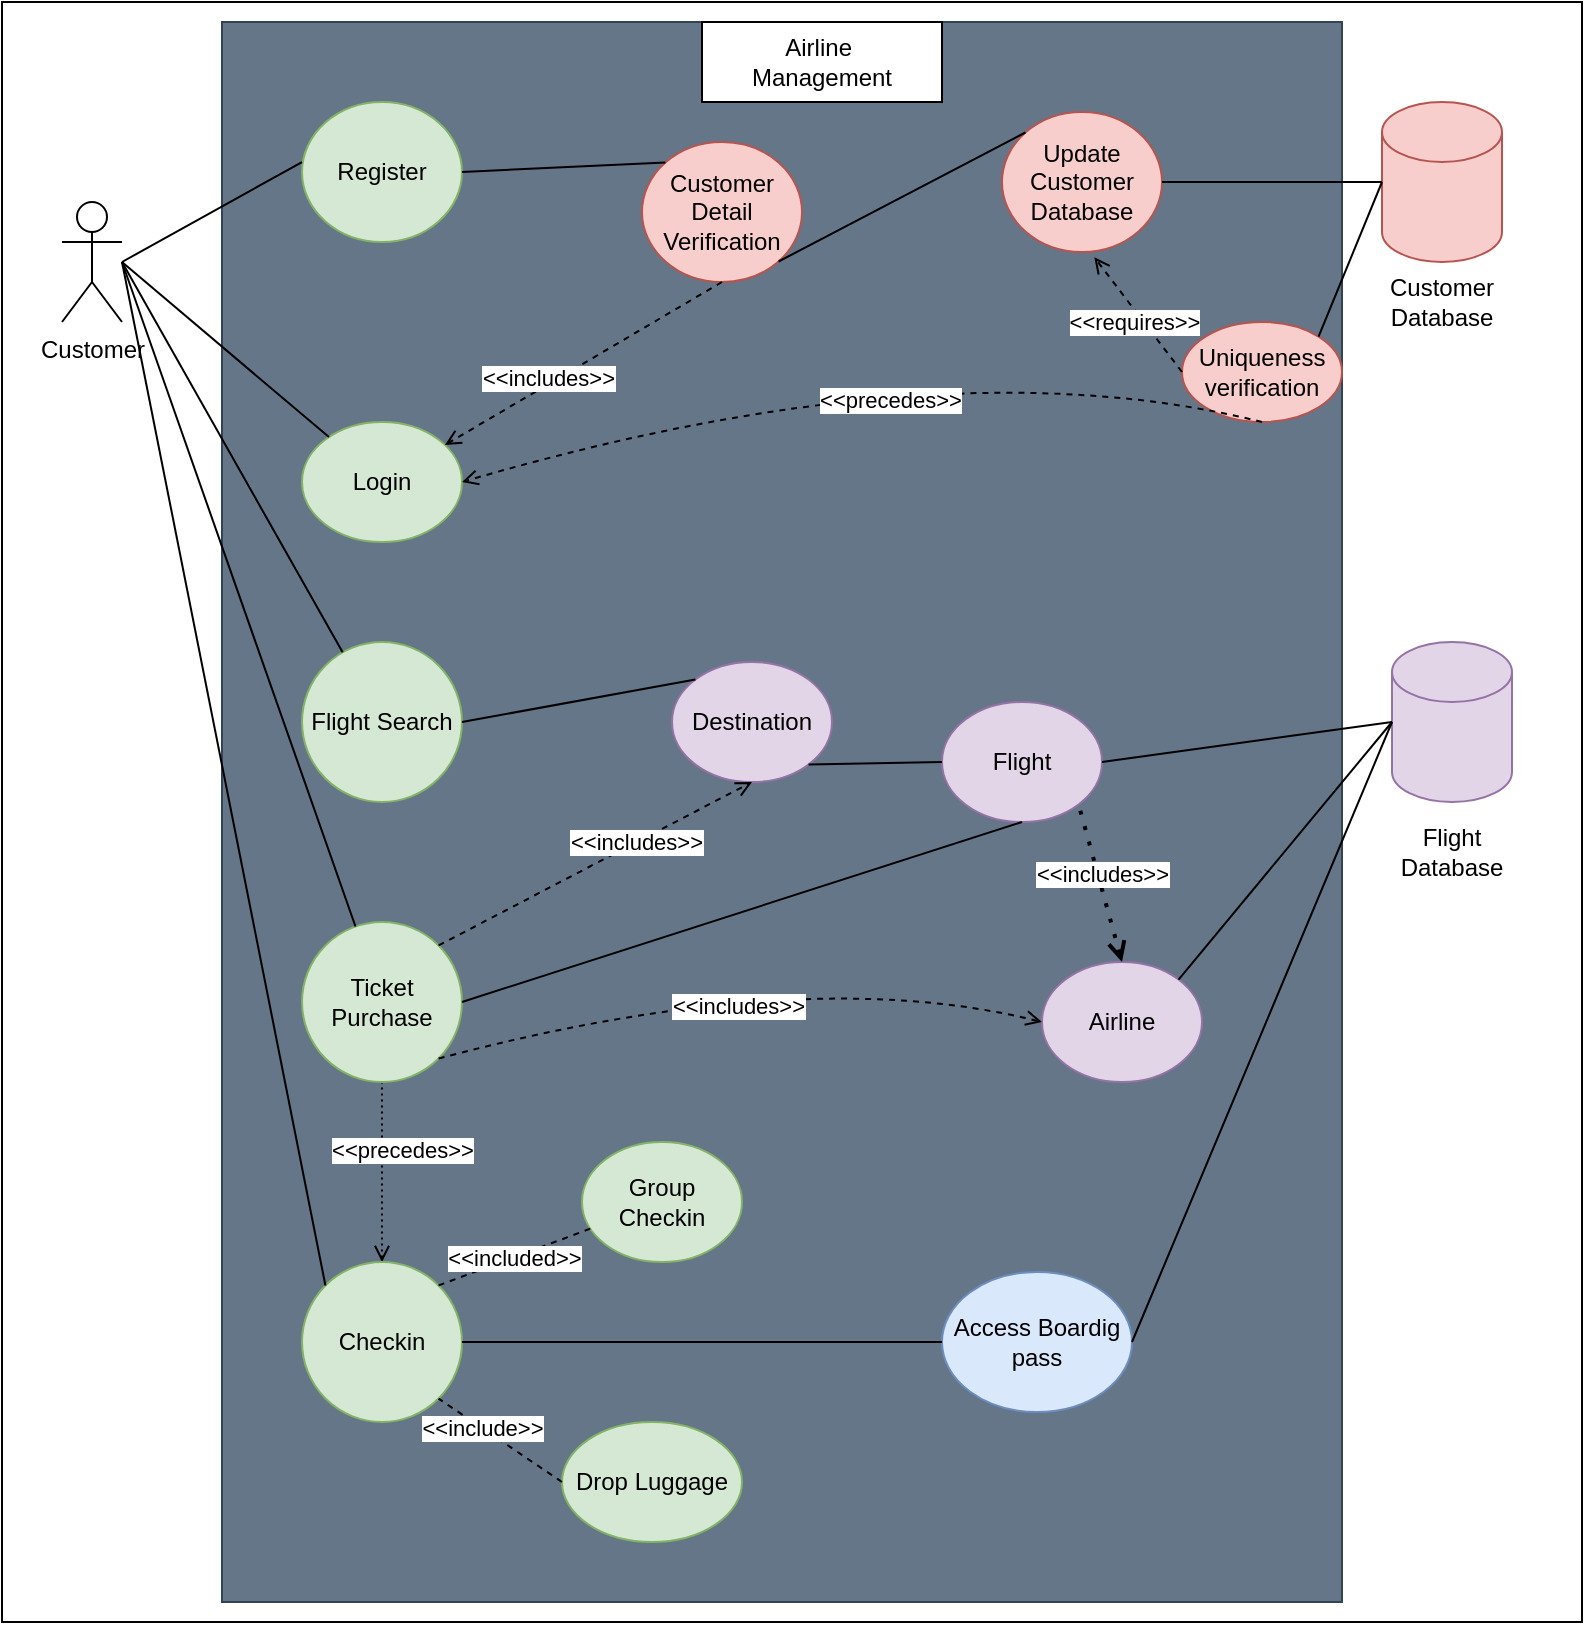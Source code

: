 <mxfile version="26.2.2">
  <diagram name="Page-1" id="nmM2ICLNHWc5m7DLxpwW">
    <mxGraphModel dx="874" dy="563" grid="1" gridSize="10" guides="1" tooltips="1" connect="1" arrows="1" fold="1" page="1" pageScale="1" pageWidth="850" pageHeight="1100" math="0" shadow="0">
      <root>
        <mxCell id="0" />
        <mxCell id="1" parent="0" />
        <mxCell id="lk6zZJpGpk3EefxU4Tmx-83" value="" style="rounded=0;whiteSpace=wrap;html=1;" parent="1" vertex="1">
          <mxGeometry x="50" width="790" height="810" as="geometry" />
        </mxCell>
        <mxCell id="lk6zZJpGpk3EefxU4Tmx-82" value="" style="rounded=0;whiteSpace=wrap;html=1;fillColor=#647687;fontColor=#ffffff;strokeColor=#314354;" parent="1" vertex="1">
          <mxGeometry x="160" y="10" width="560" height="790" as="geometry" />
        </mxCell>
        <mxCell id="lk6zZJpGpk3EefxU4Tmx-1" value="Airline&amp;nbsp;&lt;div&gt;Management&lt;/div&gt;" style="rounded=0;whiteSpace=wrap;html=1;" parent="1" vertex="1">
          <mxGeometry x="400" y="10" width="120" height="40" as="geometry" />
        </mxCell>
        <mxCell id="lk6zZJpGpk3EefxU4Tmx-2" value="Customer" style="shape=umlActor;verticalLabelPosition=bottom;verticalAlign=top;html=1;outlineConnect=0;" parent="1" vertex="1">
          <mxGeometry x="80" y="100" width="30" height="60" as="geometry" />
        </mxCell>
        <mxCell id="lk6zZJpGpk3EefxU4Tmx-3" value="Register" style="ellipse;whiteSpace=wrap;html=1;fillColor=#d5e8d4;strokeColor=#82b366;" parent="1" vertex="1">
          <mxGeometry x="200" y="50" width="80" height="70" as="geometry" />
        </mxCell>
        <mxCell id="lk6zZJpGpk3EefxU4Tmx-4" value="Login" style="ellipse;whiteSpace=wrap;html=1;fillColor=#d5e8d4;strokeColor=#82b366;" parent="1" vertex="1">
          <mxGeometry x="200" y="210" width="80" height="60" as="geometry" />
        </mxCell>
        <mxCell id="lk6zZJpGpk3EefxU4Tmx-5" value="Flight Search" style="ellipse;whiteSpace=wrap;html=1;fillColor=#d5e8d4;strokeColor=#82b366;" parent="1" vertex="1">
          <mxGeometry x="200" y="320" width="80" height="80" as="geometry" />
        </mxCell>
        <mxCell id="lk6zZJpGpk3EefxU4Tmx-77" style="edgeStyle=orthogonalEdgeStyle;rounded=0;orthogonalLoop=1;jettySize=auto;html=1;exitX=0.5;exitY=0;exitDx=0;exitDy=0;entryX=0.5;entryY=1;entryDx=0;entryDy=0;dashed=1;dashPattern=1 2;endArrow=none;startFill=0;startArrow=open;" parent="1" source="lk6zZJpGpk3EefxU4Tmx-8" target="lk6zZJpGpk3EefxU4Tmx-50" edge="1">
          <mxGeometry relative="1" as="geometry" />
        </mxCell>
        <mxCell id="lk6zZJpGpk3EefxU4Tmx-78" value="&amp;lt;&amp;lt;precedes&amp;gt;&amp;gt;" style="edgeLabel;html=1;align=center;verticalAlign=middle;resizable=0;points=[];" parent="lk6zZJpGpk3EefxU4Tmx-77" vertex="1" connectable="0">
          <mxGeometry x="0.225" y="3" relative="1" as="geometry">
            <mxPoint x="13" y="-1" as="offset" />
          </mxGeometry>
        </mxCell>
        <mxCell id="lk6zZJpGpk3EefxU4Tmx-8" value="Checkin" style="ellipse;whiteSpace=wrap;html=1;fillColor=#d5e8d4;strokeColor=#82b366;" parent="1" vertex="1">
          <mxGeometry x="200" y="630" width="80" height="80" as="geometry" />
        </mxCell>
        <mxCell id="lk6zZJpGpk3EefxU4Tmx-9" value="Drop Luggage" style="ellipse;whiteSpace=wrap;html=1;fillColor=#d5e8d4;strokeColor=#82b366;" parent="1" vertex="1">
          <mxGeometry x="330" y="710" width="90" height="60" as="geometry" />
        </mxCell>
        <mxCell id="lk6zZJpGpk3EefxU4Tmx-10" value="Access Boardig pass" style="ellipse;whiteSpace=wrap;html=1;fillColor=#dae8fc;strokeColor=#6c8ebf;" parent="1" vertex="1">
          <mxGeometry x="520" y="635" width="95" height="70" as="geometry" />
        </mxCell>
        <mxCell id="lk6zZJpGpk3EefxU4Tmx-11" value="Group Checkin" style="ellipse;whiteSpace=wrap;html=1;fillColor=#d5e8d4;strokeColor=#82b366;" parent="1" vertex="1">
          <mxGeometry x="340" y="570" width="80" height="60" as="geometry" />
        </mxCell>
        <mxCell id="lk6zZJpGpk3EefxU4Tmx-13" value="" style="endArrow=none;html=1;rounded=0;entryX=0;entryY=0.429;entryDx=0;entryDy=0;entryPerimeter=0;" parent="1" target="lk6zZJpGpk3EefxU4Tmx-3" edge="1">
          <mxGeometry width="50" height="50" relative="1" as="geometry">
            <mxPoint x="110" y="130" as="sourcePoint" />
            <mxPoint x="220" y="120" as="targetPoint" />
          </mxGeometry>
        </mxCell>
        <mxCell id="lk6zZJpGpk3EefxU4Tmx-16" value="" style="endArrow=none;html=1;rounded=0;" parent="1" target="lk6zZJpGpk3EefxU4Tmx-5" edge="1">
          <mxGeometry width="50" height="50" relative="1" as="geometry">
            <mxPoint x="110" y="130" as="sourcePoint" />
            <mxPoint x="220" y="140" as="targetPoint" />
          </mxGeometry>
        </mxCell>
        <mxCell id="lk6zZJpGpk3EefxU4Tmx-17" value="" style="endArrow=none;html=1;rounded=0;entryX=0;entryY=0;entryDx=0;entryDy=0;" parent="1" target="lk6zZJpGpk3EefxU4Tmx-8" edge="1">
          <mxGeometry width="50" height="50" relative="1" as="geometry">
            <mxPoint x="110" y="130" as="sourcePoint" />
            <mxPoint x="220" y="140" as="targetPoint" />
          </mxGeometry>
        </mxCell>
        <mxCell id="lk6zZJpGpk3EefxU4Tmx-19" value="" style="endArrow=none;dashed=1;html=1;rounded=0;exitX=1;exitY=0;exitDx=0;exitDy=0;" parent="1" source="lk6zZJpGpk3EefxU4Tmx-8" target="lk6zZJpGpk3EefxU4Tmx-11" edge="1">
          <mxGeometry width="50" height="50" relative="1" as="geometry">
            <mxPoint x="170" y="530" as="sourcePoint" />
            <mxPoint x="220" y="480" as="targetPoint" />
          </mxGeometry>
        </mxCell>
        <mxCell id="lk6zZJpGpk3EefxU4Tmx-20" value="&amp;lt;&amp;lt;included&amp;gt;&amp;gt;" style="edgeLabel;html=1;align=center;verticalAlign=middle;resizable=0;points=[];" parent="lk6zZJpGpk3EefxU4Tmx-19" vertex="1" connectable="0">
          <mxGeometry x="-0.014" relative="1" as="geometry">
            <mxPoint as="offset" />
          </mxGeometry>
        </mxCell>
        <mxCell id="lk6zZJpGpk3EefxU4Tmx-21" value="" style="endArrow=none;dashed=1;html=1;rounded=0;entryX=1;entryY=1;entryDx=0;entryDy=0;exitX=0;exitY=0.5;exitDx=0;exitDy=0;" parent="1" source="lk6zZJpGpk3EefxU4Tmx-9" target="lk6zZJpGpk3EefxU4Tmx-8" edge="1">
          <mxGeometry width="50" height="50" relative="1" as="geometry">
            <mxPoint x="170" y="580" as="sourcePoint" />
            <mxPoint x="220" y="530" as="targetPoint" />
          </mxGeometry>
        </mxCell>
        <mxCell id="lk6zZJpGpk3EefxU4Tmx-22" value="&amp;lt;&amp;lt;include&amp;gt;&amp;gt;" style="edgeLabel;html=1;align=center;verticalAlign=middle;resizable=0;points=[];" parent="lk6zZJpGpk3EefxU4Tmx-21" vertex="1" connectable="0">
          <mxGeometry x="0.308" relative="1" as="geometry">
            <mxPoint as="offset" />
          </mxGeometry>
        </mxCell>
        <mxCell id="lk6zZJpGpk3EefxU4Tmx-23" value="" style="endArrow=none;html=1;rounded=0;" parent="1" target="lk6zZJpGpk3EefxU4Tmx-4" edge="1">
          <mxGeometry width="50" height="50" relative="1" as="geometry">
            <mxPoint x="110" y="130" as="sourcePoint" />
            <mxPoint x="220" y="90" as="targetPoint" />
          </mxGeometry>
        </mxCell>
        <mxCell id="lk6zZJpGpk3EefxU4Tmx-24" value="" style="shape=cylinder3;whiteSpace=wrap;html=1;boundedLbl=1;backgroundOutline=1;size=15;fillColor=#f8cecc;strokeColor=#b85450;" parent="1" vertex="1">
          <mxGeometry x="740" y="50" width="60" height="80" as="geometry" />
        </mxCell>
        <mxCell id="lk6zZJpGpk3EefxU4Tmx-25" value="Customer Database" style="text;html=1;align=center;verticalAlign=middle;whiteSpace=wrap;rounded=0;" parent="1" vertex="1">
          <mxGeometry x="745" y="140" width="50" height="20" as="geometry" />
        </mxCell>
        <mxCell id="lk6zZJpGpk3EefxU4Tmx-27" value="Update&lt;div&gt;Customer&lt;/div&gt;&lt;div&gt;Database&lt;/div&gt;" style="ellipse;whiteSpace=wrap;html=1;fillColor=#f8cecc;strokeColor=#b85450;" parent="1" vertex="1">
          <mxGeometry x="550" y="55" width="80" height="70" as="geometry" />
        </mxCell>
        <mxCell id="lk6zZJpGpk3EefxU4Tmx-28" value="Customer&lt;div&gt;Detail&lt;br&gt;&lt;div&gt;Verification&lt;/div&gt;&lt;/div&gt;" style="ellipse;whiteSpace=wrap;html=1;fillColor=#f8cecc;strokeColor=#b85450;" parent="1" vertex="1">
          <mxGeometry x="370" y="70" width="80" height="70" as="geometry" />
        </mxCell>
        <mxCell id="lk6zZJpGpk3EefxU4Tmx-29" value="Uniqueness&lt;div&gt;verification&lt;/div&gt;" style="ellipse;whiteSpace=wrap;html=1;fillColor=#f8cecc;strokeColor=#b85450;" parent="1" vertex="1">
          <mxGeometry x="640" y="160" width="80" height="50" as="geometry" />
        </mxCell>
        <mxCell id="lk6zZJpGpk3EefxU4Tmx-31" value="" style="endArrow=none;html=1;rounded=0;exitX=1;exitY=0.5;exitDx=0;exitDy=0;entryX=0;entryY=0;entryDx=0;entryDy=0;" parent="1" source="lk6zZJpGpk3EefxU4Tmx-3" target="lk6zZJpGpk3EefxU4Tmx-28" edge="1">
          <mxGeometry width="50" height="50" relative="1" as="geometry">
            <mxPoint x="450" y="210" as="sourcePoint" />
            <mxPoint x="500" y="160" as="targetPoint" />
          </mxGeometry>
        </mxCell>
        <mxCell id="lk6zZJpGpk3EefxU4Tmx-34" value="" style="endArrow=open;html=1;rounded=0;exitX=0;exitY=0.5;exitDx=0;exitDy=0;dashed=1;startArrow=none;startFill=0;endFill=0;entryX=0.577;entryY=1.038;entryDx=0;entryDy=0;entryPerimeter=0;" parent="1" source="lk6zZJpGpk3EefxU4Tmx-29" target="lk6zZJpGpk3EefxU4Tmx-27" edge="1">
          <mxGeometry width="50" height="50" relative="1" as="geometry">
            <mxPoint x="370" y="210" as="sourcePoint" />
            <mxPoint x="500" y="160" as="targetPoint" />
          </mxGeometry>
        </mxCell>
        <mxCell id="lk6zZJpGpk3EefxU4Tmx-35" value="&amp;lt;&amp;lt;requires&amp;gt;&amp;gt;" style="edgeLabel;html=1;align=center;verticalAlign=middle;resizable=0;points=[];" parent="lk6zZJpGpk3EefxU4Tmx-34" vertex="1" connectable="0">
          <mxGeometry x="-0.569" y="-1" relative="1" as="geometry">
            <mxPoint x="-16" y="-12" as="offset" />
          </mxGeometry>
        </mxCell>
        <mxCell id="lk6zZJpGpk3EefxU4Tmx-36" value="" style="endArrow=none;html=1;rounded=0;entryX=0;entryY=0;entryDx=0;entryDy=0;exitX=1;exitY=1;exitDx=0;exitDy=0;" parent="1" source="lk6zZJpGpk3EefxU4Tmx-28" target="lk6zZJpGpk3EefxU4Tmx-27" edge="1">
          <mxGeometry width="50" height="50" relative="1" as="geometry">
            <mxPoint x="350" y="210" as="sourcePoint" />
            <mxPoint x="400" y="160" as="targetPoint" />
          </mxGeometry>
        </mxCell>
        <mxCell id="lk6zZJpGpk3EefxU4Tmx-37" value="" style="endArrow=none;html=1;rounded=0;entryX=0;entryY=0.5;entryDx=0;entryDy=0;entryPerimeter=0;exitX=1;exitY=0.5;exitDx=0;exitDy=0;" parent="1" source="lk6zZJpGpk3EefxU4Tmx-27" target="lk6zZJpGpk3EefxU4Tmx-24" edge="1">
          <mxGeometry width="50" height="50" relative="1" as="geometry">
            <mxPoint x="420" y="260" as="sourcePoint" />
            <mxPoint x="470" y="210" as="targetPoint" />
          </mxGeometry>
        </mxCell>
        <mxCell id="lk6zZJpGpk3EefxU4Tmx-38" value="" style="endArrow=none;html=1;rounded=0;entryX=0;entryY=0.5;entryDx=0;entryDy=0;entryPerimeter=0;exitX=1;exitY=0;exitDx=0;exitDy=0;" parent="1" source="lk6zZJpGpk3EefxU4Tmx-29" target="lk6zZJpGpk3EefxU4Tmx-24" edge="1">
          <mxGeometry width="50" height="50" relative="1" as="geometry">
            <mxPoint x="420" y="260" as="sourcePoint" />
            <mxPoint x="470" y="210" as="targetPoint" />
          </mxGeometry>
        </mxCell>
        <mxCell id="lk6zZJpGpk3EefxU4Tmx-40" value="" style="endArrow=open;dashed=1;html=1;rounded=0;exitX=0.5;exitY=1;exitDx=0;exitDy=0;startArrow=none;startFill=0;endFill=0;" parent="1" source="lk6zZJpGpk3EefxU4Tmx-28" target="lk6zZJpGpk3EefxU4Tmx-4" edge="1">
          <mxGeometry width="50" height="50" relative="1" as="geometry">
            <mxPoint x="420" y="170" as="sourcePoint" />
            <mxPoint x="470" y="120" as="targetPoint" />
          </mxGeometry>
        </mxCell>
        <mxCell id="lk6zZJpGpk3EefxU4Tmx-41" value="&amp;lt;&amp;lt;includes&amp;gt;&amp;gt;" style="edgeLabel;html=1;align=center;verticalAlign=middle;resizable=0;points=[];" parent="lk6zZJpGpk3EefxU4Tmx-40" vertex="1" connectable="0">
          <mxGeometry x="0.243" y="-3" relative="1" as="geometry">
            <mxPoint as="offset" />
          </mxGeometry>
        </mxCell>
        <mxCell id="lk6zZJpGpk3EefxU4Tmx-45" value="" style="endArrow=open;html=1;rounded=0;exitX=0.5;exitY=1;exitDx=0;exitDy=0;entryX=1;entryY=0.5;entryDx=0;entryDy=0;curved=1;endFill=0;dashed=1;" parent="1" source="lk6zZJpGpk3EefxU4Tmx-29" target="lk6zZJpGpk3EefxU4Tmx-4" edge="1">
          <mxGeometry width="50" height="50" relative="1" as="geometry">
            <mxPoint x="420" y="170" as="sourcePoint" />
            <mxPoint x="470" y="120" as="targetPoint" />
            <Array as="points">
              <mxPoint x="520" y="170" />
            </Array>
          </mxGeometry>
        </mxCell>
        <mxCell id="lk6zZJpGpk3EefxU4Tmx-46" value="&amp;lt;&amp;lt;precedes&amp;gt;&amp;gt;" style="edgeLabel;html=1;align=center;verticalAlign=middle;resizable=0;points=[];" parent="lk6zZJpGpk3EefxU4Tmx-45" vertex="1" connectable="0">
          <mxGeometry x="-0.045" y="20" relative="1" as="geometry">
            <mxPoint as="offset" />
          </mxGeometry>
        </mxCell>
        <mxCell id="lk6zZJpGpk3EefxU4Tmx-47" value="Destination" style="ellipse;whiteSpace=wrap;html=1;fillColor=#e1d5e7;strokeColor=#9673a6;" parent="1" vertex="1">
          <mxGeometry x="385" y="330" width="80" height="60" as="geometry" />
        </mxCell>
        <mxCell id="lk6zZJpGpk3EefxU4Tmx-48" value="" style="shape=cylinder3;whiteSpace=wrap;html=1;boundedLbl=1;backgroundOutline=1;size=15;fillColor=#e1d5e7;strokeColor=#9673a6;" parent="1" vertex="1">
          <mxGeometry x="745" y="320" width="60" height="80" as="geometry" />
        </mxCell>
        <mxCell id="lk6zZJpGpk3EefxU4Tmx-49" value="Flight Database" style="text;html=1;align=center;verticalAlign=middle;whiteSpace=wrap;rounded=0;" parent="1" vertex="1">
          <mxGeometry x="745" y="410" width="60" height="30" as="geometry" />
        </mxCell>
        <mxCell id="lk6zZJpGpk3EefxU4Tmx-50" value="Ticket Purchase" style="ellipse;whiteSpace=wrap;html=1;fillColor=#d5e8d4;strokeColor=#82b366;" parent="1" vertex="1">
          <mxGeometry x="200" y="460" width="80" height="80" as="geometry" />
        </mxCell>
        <mxCell id="lk6zZJpGpk3EefxU4Tmx-51" value="Flight" style="ellipse;whiteSpace=wrap;html=1;fillColor=#e1d5e7;strokeColor=#9673a6;" parent="1" vertex="1">
          <mxGeometry x="520" y="350" width="80" height="60" as="geometry" />
        </mxCell>
        <mxCell id="lk6zZJpGpk3EefxU4Tmx-52" value="" style="endArrow=none;html=1;rounded=0;entryX=1;entryY=0.5;entryDx=0;entryDy=0;exitX=0;exitY=0;exitDx=0;exitDy=0;" parent="1" source="lk6zZJpGpk3EefxU4Tmx-47" target="lk6zZJpGpk3EefxU4Tmx-5" edge="1">
          <mxGeometry width="50" height="50" relative="1" as="geometry">
            <mxPoint x="460" y="340" as="sourcePoint" />
            <mxPoint x="510" y="290" as="targetPoint" />
          </mxGeometry>
        </mxCell>
        <mxCell id="lk6zZJpGpk3EefxU4Tmx-53" value="" style="endArrow=none;html=1;rounded=0;" parent="1" source="lk6zZJpGpk3EefxU4Tmx-50" edge="1">
          <mxGeometry width="50" height="50" relative="1" as="geometry">
            <mxPoint x="460" y="440" as="sourcePoint" />
            <mxPoint x="110" y="130" as="targetPoint" />
          </mxGeometry>
        </mxCell>
        <mxCell id="lk6zZJpGpk3EefxU4Tmx-54" value="Airline" style="ellipse;whiteSpace=wrap;html=1;fillColor=#e1d5e7;strokeColor=#9673a6;" parent="1" vertex="1">
          <mxGeometry x="570" y="480" width="80" height="60" as="geometry" />
        </mxCell>
        <mxCell id="lk6zZJpGpk3EefxU4Tmx-55" value="" style="endArrow=none;html=1;rounded=0;entryX=1;entryY=0;entryDx=0;entryDy=0;exitX=0;exitY=0.5;exitDx=0;exitDy=0;exitPerimeter=0;" parent="1" source="lk6zZJpGpk3EefxU4Tmx-48" target="lk6zZJpGpk3EefxU4Tmx-54" edge="1">
          <mxGeometry width="50" height="50" relative="1" as="geometry">
            <mxPoint x="460" y="440" as="sourcePoint" />
            <mxPoint x="510" y="390" as="targetPoint" />
          </mxGeometry>
        </mxCell>
        <mxCell id="lk6zZJpGpk3EefxU4Tmx-56" value="" style="endArrow=none;html=1;rounded=0;entryX=0;entryY=0.5;entryDx=0;entryDy=0;entryPerimeter=0;exitX=1;exitY=0.5;exitDx=0;exitDy=0;" parent="1" source="lk6zZJpGpk3EefxU4Tmx-51" target="lk6zZJpGpk3EefxU4Tmx-48" edge="1">
          <mxGeometry width="50" height="50" relative="1" as="geometry">
            <mxPoint x="460" y="440" as="sourcePoint" />
            <mxPoint x="510" y="390" as="targetPoint" />
          </mxGeometry>
        </mxCell>
        <mxCell id="lk6zZJpGpk3EefxU4Tmx-57" value="" style="endArrow=none;dashed=1;html=1;dashPattern=1 3;strokeWidth=2;rounded=0;entryX=1;entryY=1;entryDx=0;entryDy=0;exitX=0.5;exitY=0;exitDx=0;exitDy=0;endFill=0;startFill=0;startArrow=open;" parent="1" source="lk6zZJpGpk3EefxU4Tmx-54" target="lk6zZJpGpk3EefxU4Tmx-51" edge="1">
          <mxGeometry width="50" height="50" relative="1" as="geometry">
            <mxPoint x="460" y="440" as="sourcePoint" />
            <mxPoint x="510" y="390" as="targetPoint" />
          </mxGeometry>
        </mxCell>
        <mxCell id="lk6zZJpGpk3EefxU4Tmx-58" value="&amp;lt;&amp;lt;includes&amp;gt;&amp;gt;" style="edgeLabel;html=1;align=center;verticalAlign=middle;resizable=0;points=[];" parent="lk6zZJpGpk3EefxU4Tmx-57" vertex="1" connectable="0">
          <mxGeometry x="0.113" y="-2" relative="1" as="geometry">
            <mxPoint as="offset" />
          </mxGeometry>
        </mxCell>
        <mxCell id="lk6zZJpGpk3EefxU4Tmx-62" value="" style="endArrow=none;html=1;rounded=0;exitX=1;exitY=1;exitDx=0;exitDy=0;entryX=0;entryY=0.5;entryDx=0;entryDy=0;" parent="1" source="lk6zZJpGpk3EefxU4Tmx-47" target="lk6zZJpGpk3EefxU4Tmx-51" edge="1">
          <mxGeometry width="50" height="50" relative="1" as="geometry">
            <mxPoint x="460" y="340" as="sourcePoint" />
            <mxPoint x="510" y="290" as="targetPoint" />
          </mxGeometry>
        </mxCell>
        <mxCell id="lk6zZJpGpk3EefxU4Tmx-63" value="" style="endArrow=open;dashed=1;html=1;rounded=0;entryX=0.5;entryY=1;entryDx=0;entryDy=0;exitX=1;exitY=0;exitDx=0;exitDy=0;startArrow=none;startFill=0;endFill=0;" parent="1" source="lk6zZJpGpk3EefxU4Tmx-50" target="lk6zZJpGpk3EefxU4Tmx-47" edge="1">
          <mxGeometry width="50" height="50" relative="1" as="geometry">
            <mxPoint x="460" y="440" as="sourcePoint" />
            <mxPoint x="510" y="390" as="targetPoint" />
          </mxGeometry>
        </mxCell>
        <mxCell id="lk6zZJpGpk3EefxU4Tmx-64" value="&amp;lt;&amp;lt;includes&amp;gt;&amp;gt;" style="edgeLabel;html=1;align=center;verticalAlign=middle;resizable=0;points=[];" parent="lk6zZJpGpk3EefxU4Tmx-63" vertex="1" connectable="0">
          <mxGeometry x="0.246" y="1" relative="1" as="geometry">
            <mxPoint x="1" as="offset" />
          </mxGeometry>
        </mxCell>
        <mxCell id="lk6zZJpGpk3EefxU4Tmx-68" value="" style="endArrow=none;html=1;rounded=0;exitX=1;exitY=0.5;exitDx=0;exitDy=0;entryX=0.5;entryY=1;entryDx=0;entryDy=0;" parent="1" source="lk6zZJpGpk3EefxU4Tmx-50" target="lk6zZJpGpk3EefxU4Tmx-51" edge="1">
          <mxGeometry width="50" height="50" relative="1" as="geometry">
            <mxPoint x="460" y="440" as="sourcePoint" />
            <mxPoint x="510" y="390" as="targetPoint" />
          </mxGeometry>
        </mxCell>
        <mxCell id="lk6zZJpGpk3EefxU4Tmx-75" value="" style="endArrow=open;dashed=1;html=1;rounded=0;exitX=1;exitY=1;exitDx=0;exitDy=0;entryX=0;entryY=0.5;entryDx=0;entryDy=0;endFill=0;curved=1;" parent="1" source="lk6zZJpGpk3EefxU4Tmx-50" target="lk6zZJpGpk3EefxU4Tmx-54" edge="1">
          <mxGeometry width="50" height="50" relative="1" as="geometry">
            <mxPoint x="460" y="640" as="sourcePoint" />
            <mxPoint x="510" y="590" as="targetPoint" />
            <Array as="points">
              <mxPoint x="450" y="480" />
            </Array>
          </mxGeometry>
        </mxCell>
        <mxCell id="lk6zZJpGpk3EefxU4Tmx-76" value="&amp;lt;&amp;lt;includes&amp;gt;&amp;gt;" style="edgeLabel;html=1;align=center;verticalAlign=middle;resizable=0;points=[];" parent="lk6zZJpGpk3EefxU4Tmx-75" vertex="1" connectable="0">
          <mxGeometry x="-0.029" y="-13" relative="1" as="geometry">
            <mxPoint as="offset" />
          </mxGeometry>
        </mxCell>
        <mxCell id="lk6zZJpGpk3EefxU4Tmx-80" value="" style="endArrow=none;html=1;rounded=0;exitX=1;exitY=0.5;exitDx=0;exitDy=0;entryX=0;entryY=0.5;entryDx=0;entryDy=0;" parent="1" source="lk6zZJpGpk3EefxU4Tmx-8" target="lk6zZJpGpk3EefxU4Tmx-10" edge="1">
          <mxGeometry width="50" height="50" relative="1" as="geometry">
            <mxPoint x="460" y="740" as="sourcePoint" />
            <mxPoint x="510" y="690" as="targetPoint" />
          </mxGeometry>
        </mxCell>
        <mxCell id="lk6zZJpGpk3EefxU4Tmx-81" value="" style="endArrow=none;html=1;rounded=0;exitX=1;exitY=0.5;exitDx=0;exitDy=0;entryX=0;entryY=0.5;entryDx=0;entryDy=0;entryPerimeter=0;" parent="1" source="lk6zZJpGpk3EefxU4Tmx-10" target="lk6zZJpGpk3EefxU4Tmx-48" edge="1">
          <mxGeometry width="50" height="50" relative="1" as="geometry">
            <mxPoint x="460" y="640" as="sourcePoint" />
            <mxPoint x="510" y="590" as="targetPoint" />
          </mxGeometry>
        </mxCell>
      </root>
    </mxGraphModel>
  </diagram>
</mxfile>
